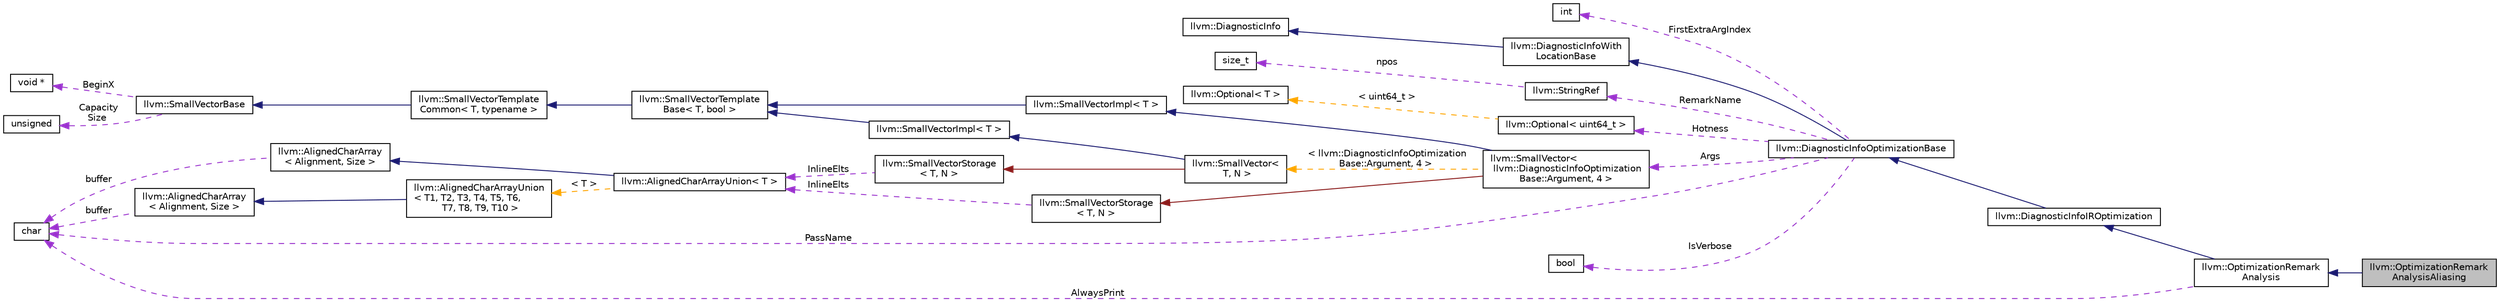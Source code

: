digraph "llvm::OptimizationRemarkAnalysisAliasing"
{
 // LATEX_PDF_SIZE
  bgcolor="transparent";
  edge [fontname="Helvetica",fontsize="10",labelfontname="Helvetica",labelfontsize="10"];
  node [fontname="Helvetica",fontsize="10",shape="box"];
  rankdir="LR";
  Node1 [label="llvm::OptimizationRemark\lAnalysisAliasing",height=0.2,width=0.4,color="black", fillcolor="grey75", style="filled", fontcolor="black",tooltip="Diagnostic information for optimization analysis remarks related to pointer aliasing."];
  Node2 -> Node1 [dir="back",color="midnightblue",fontsize="10",style="solid",fontname="Helvetica"];
  Node2 [label="llvm::OptimizationRemark\lAnalysis",height=0.2,width=0.4,color="black",URL="$classllvm_1_1OptimizationRemarkAnalysis.html",tooltip="Diagnostic information for optimization analysis remarks."];
  Node3 -> Node2 [dir="back",color="midnightblue",fontsize="10",style="solid",fontname="Helvetica"];
  Node3 [label="llvm::DiagnosticInfoIROptimization",height=0.2,width=0.4,color="black",URL="$classllvm_1_1DiagnosticInfoIROptimization.html",tooltip="Common features for diagnostics dealing with optimization remarks that are used by IR passes."];
  Node4 -> Node3 [dir="back",color="midnightblue",fontsize="10",style="solid",fontname="Helvetica"];
  Node4 [label="llvm::DiagnosticInfoOptimizationBase",height=0.2,width=0.4,color="black",URL="$classllvm_1_1DiagnosticInfoOptimizationBase.html",tooltip="Common features for diagnostics dealing with optimization remarks that are used by both IR and MIR pa..."];
  Node5 -> Node4 [dir="back",color="midnightblue",fontsize="10",style="solid",fontname="Helvetica"];
  Node5 [label="llvm::DiagnosticInfoWith\lLocationBase",height=0.2,width=0.4,color="black",URL="$classllvm_1_1DiagnosticInfoWithLocationBase.html",tooltip="Common features for diagnostics with an associated location."];
  Node6 -> Node5 [dir="back",color="midnightblue",fontsize="10",style="solid",fontname="Helvetica"];
  Node6 [label="llvm::DiagnosticInfo",height=0.2,width=0.4,color="black",URL="$classllvm_1_1DiagnosticInfo.html",tooltip="This is the base abstract class for diagnostic reporting in the backend."];
  Node7 -> Node4 [dir="back",color="darkorchid3",fontsize="10",style="dashed",label=" PassName" ,fontname="Helvetica"];
  Node7 [label="char",height=0.2,width=0.4,color="black",URL="$classchar.html",tooltip=" "];
  Node8 -> Node4 [dir="back",color="darkorchid3",fontsize="10",style="dashed",label=" RemarkName" ,fontname="Helvetica"];
  Node8 [label="llvm::StringRef",height=0.2,width=0.4,color="black",URL="$classllvm_1_1StringRef.html",tooltip="StringRef - Represent a constant reference to a string, i.e."];
  Node9 -> Node8 [dir="back",color="darkorchid3",fontsize="10",style="dashed",label=" npos" ,fontname="Helvetica"];
  Node9 [label="size_t",height=0.2,width=0.4,color="black",URL="$classsize__t.html",tooltip=" "];
  Node10 -> Node4 [dir="back",color="darkorchid3",fontsize="10",style="dashed",label=" Hotness" ,fontname="Helvetica"];
  Node10 [label="llvm::Optional\< uint64_t \>",height=0.2,width=0.4,color="black",URL="$classllvm_1_1Optional.html",tooltip=" "];
  Node11 -> Node10 [dir="back",color="orange",fontsize="10",style="dashed",label=" \< uint64_t \>" ,fontname="Helvetica"];
  Node11 [label="llvm::Optional\< T \>",height=0.2,width=0.4,color="black",URL="$classllvm_1_1Optional.html",tooltip=" "];
  Node12 -> Node4 [dir="back",color="darkorchid3",fontsize="10",style="dashed",label=" Args" ,fontname="Helvetica"];
  Node12 [label="llvm::SmallVector\<\l llvm::DiagnosticInfoOptimization\lBase::Argument, 4 \>",height=0.2,width=0.4,color="black",URL="$classllvm_1_1SmallVector.html",tooltip=" "];
  Node13 -> Node12 [dir="back",color="midnightblue",fontsize="10",style="solid",fontname="Helvetica"];
  Node13 [label="llvm::SmallVectorImpl\< T \>",height=0.2,width=0.4,color="black",URL="$classllvm_1_1SmallVectorImpl.html",tooltip="This class consists of common code factored out of the SmallVector class to reduce code duplication b..."];
  Node14 -> Node13 [dir="back",color="midnightblue",fontsize="10",style="solid",fontname="Helvetica"];
  Node14 [label="llvm::SmallVectorTemplate\lBase\< T, bool \>",height=0.2,width=0.4,color="black",URL="$classllvm_1_1SmallVectorTemplateBase.html",tooltip="SmallVectorTemplateBase<TriviallyCopyable = false> - This is where we put method implementations that..."];
  Node15 -> Node14 [dir="back",color="midnightblue",fontsize="10",style="solid",fontname="Helvetica"];
  Node15 [label="llvm::SmallVectorTemplate\lCommon\< T, typename \>",height=0.2,width=0.4,color="black",URL="$classllvm_1_1SmallVectorTemplateCommon.html",tooltip="This is the part of SmallVectorTemplateBase which does not depend on whether the type T is a POD."];
  Node16 -> Node15 [dir="back",color="midnightblue",fontsize="10",style="solid",fontname="Helvetica"];
  Node16 [label="llvm::SmallVectorBase",height=0.2,width=0.4,color="black",URL="$classllvm_1_1SmallVectorBase.html",tooltip="This is all the non-templated stuff common to all SmallVectors."];
  Node17 -> Node16 [dir="back",color="darkorchid3",fontsize="10",style="dashed",label=" BeginX" ,fontname="Helvetica"];
  Node17 [label="void *",height=0.2,width=0.4,color="black",tooltip=" "];
  Node18 -> Node16 [dir="back",color="darkorchid3",fontsize="10",style="dashed",label=" Capacity\nSize" ,fontname="Helvetica"];
  Node18 [label="unsigned",height=0.2,width=0.4,color="black",URL="$classunsigned.html",tooltip=" "];
  Node19 -> Node12 [dir="back",color="firebrick4",fontsize="10",style="solid",fontname="Helvetica"];
  Node19 [label="llvm::SmallVectorStorage\l\< T, N \>",height=0.2,width=0.4,color="black",URL="$structllvm_1_1SmallVectorStorage.html",tooltip="Storage for the SmallVector elements."];
  Node20 -> Node19 [dir="back",color="darkorchid3",fontsize="10",style="dashed",label=" InlineElts" ,fontname="Helvetica"];
  Node20 [label="llvm::AlignedCharArrayUnion\< T \>",height=0.2,width=0.4,color="black",URL="$structllvm_1_1AlignedCharArrayUnion.html",tooltip=" "];
  Node21 -> Node20 [dir="back",color="midnightblue",fontsize="10",style="solid",fontname="Helvetica"];
  Node21 [label="llvm::AlignedCharArray\l\< Alignment, Size \>",height=0.2,width=0.4,color="black",URL="$structllvm_1_1AlignedCharArray.html",tooltip="Helper for building an aligned character array type."];
  Node7 -> Node21 [dir="back",color="darkorchid3",fontsize="10",style="dashed",label=" buffer" ,fontname="Helvetica"];
  Node22 -> Node20 [dir="back",color="orange",fontsize="10",style="dashed",label=" \< T \>" ,fontname="Helvetica"];
  Node22 [label="llvm::AlignedCharArrayUnion\l\< T1, T2, T3, T4, T5, T6,\l T7, T8, T9, T10 \>",height=0.2,width=0.4,color="black",URL="$structllvm_1_1AlignedCharArrayUnion.html",tooltip="This union template exposes a suitably aligned and sized character array member which can hold elemen..."];
  Node23 -> Node22 [dir="back",color="midnightblue",fontsize="10",style="solid",fontname="Helvetica"];
  Node23 [label="llvm::AlignedCharArray\l\< Alignment, Size \>",height=0.2,width=0.4,color="black",URL="$structllvm_1_1AlignedCharArray.html",tooltip="Helper for building an aligned character array type."];
  Node7 -> Node23 [dir="back",color="darkorchid3",fontsize="10",style="dashed",label=" buffer" ,fontname="Helvetica"];
  Node24 -> Node12 [dir="back",color="orange",fontsize="10",style="dashed",label=" \< llvm::DiagnosticInfoOptimization\lBase::Argument, 4 \>" ,fontname="Helvetica"];
  Node24 [label="llvm::SmallVector\<\l T, N \>",height=0.2,width=0.4,color="black",URL="$classllvm_1_1SmallVector.html",tooltip="This is a 'vector' (really, a variable-sized array), optimized for the case when the array is small."];
  Node25 -> Node24 [dir="back",color="midnightblue",fontsize="10",style="solid",fontname="Helvetica"];
  Node25 [label="llvm::SmallVectorImpl\< T \>",height=0.2,width=0.4,color="black",URL="$classllvm_1_1SmallVectorImpl.html",tooltip="This class consists of common code factored out of the SmallVector class to reduce code duplication b..."];
  Node14 -> Node25 [dir="back",color="midnightblue",fontsize="10",style="solid",fontname="Helvetica"];
  Node26 -> Node24 [dir="back",color="firebrick4",fontsize="10",style="solid",fontname="Helvetica"];
  Node26 [label="llvm::SmallVectorStorage\l\< T, N \>",height=0.2,width=0.4,color="black",URL="$structllvm_1_1SmallVectorStorage.html",tooltip="Storage for the SmallVector elements."];
  Node20 -> Node26 [dir="back",color="darkorchid3",fontsize="10",style="dashed",label=" InlineElts" ,fontname="Helvetica"];
  Node27 -> Node4 [dir="back",color="darkorchid3",fontsize="10",style="dashed",label=" IsVerbose" ,fontname="Helvetica"];
  Node27 [label="bool",height=0.2,width=0.4,color="black",URL="$classbool.html",tooltip=" "];
  Node28 -> Node4 [dir="back",color="darkorchid3",fontsize="10",style="dashed",label=" FirstExtraArgIndex" ,fontname="Helvetica"];
  Node28 [label="int",height=0.2,width=0.4,color="black",tooltip=" "];
  Node7 -> Node2 [dir="back",color="darkorchid3",fontsize="10",style="dashed",label=" AlwaysPrint" ,fontname="Helvetica"];
}
